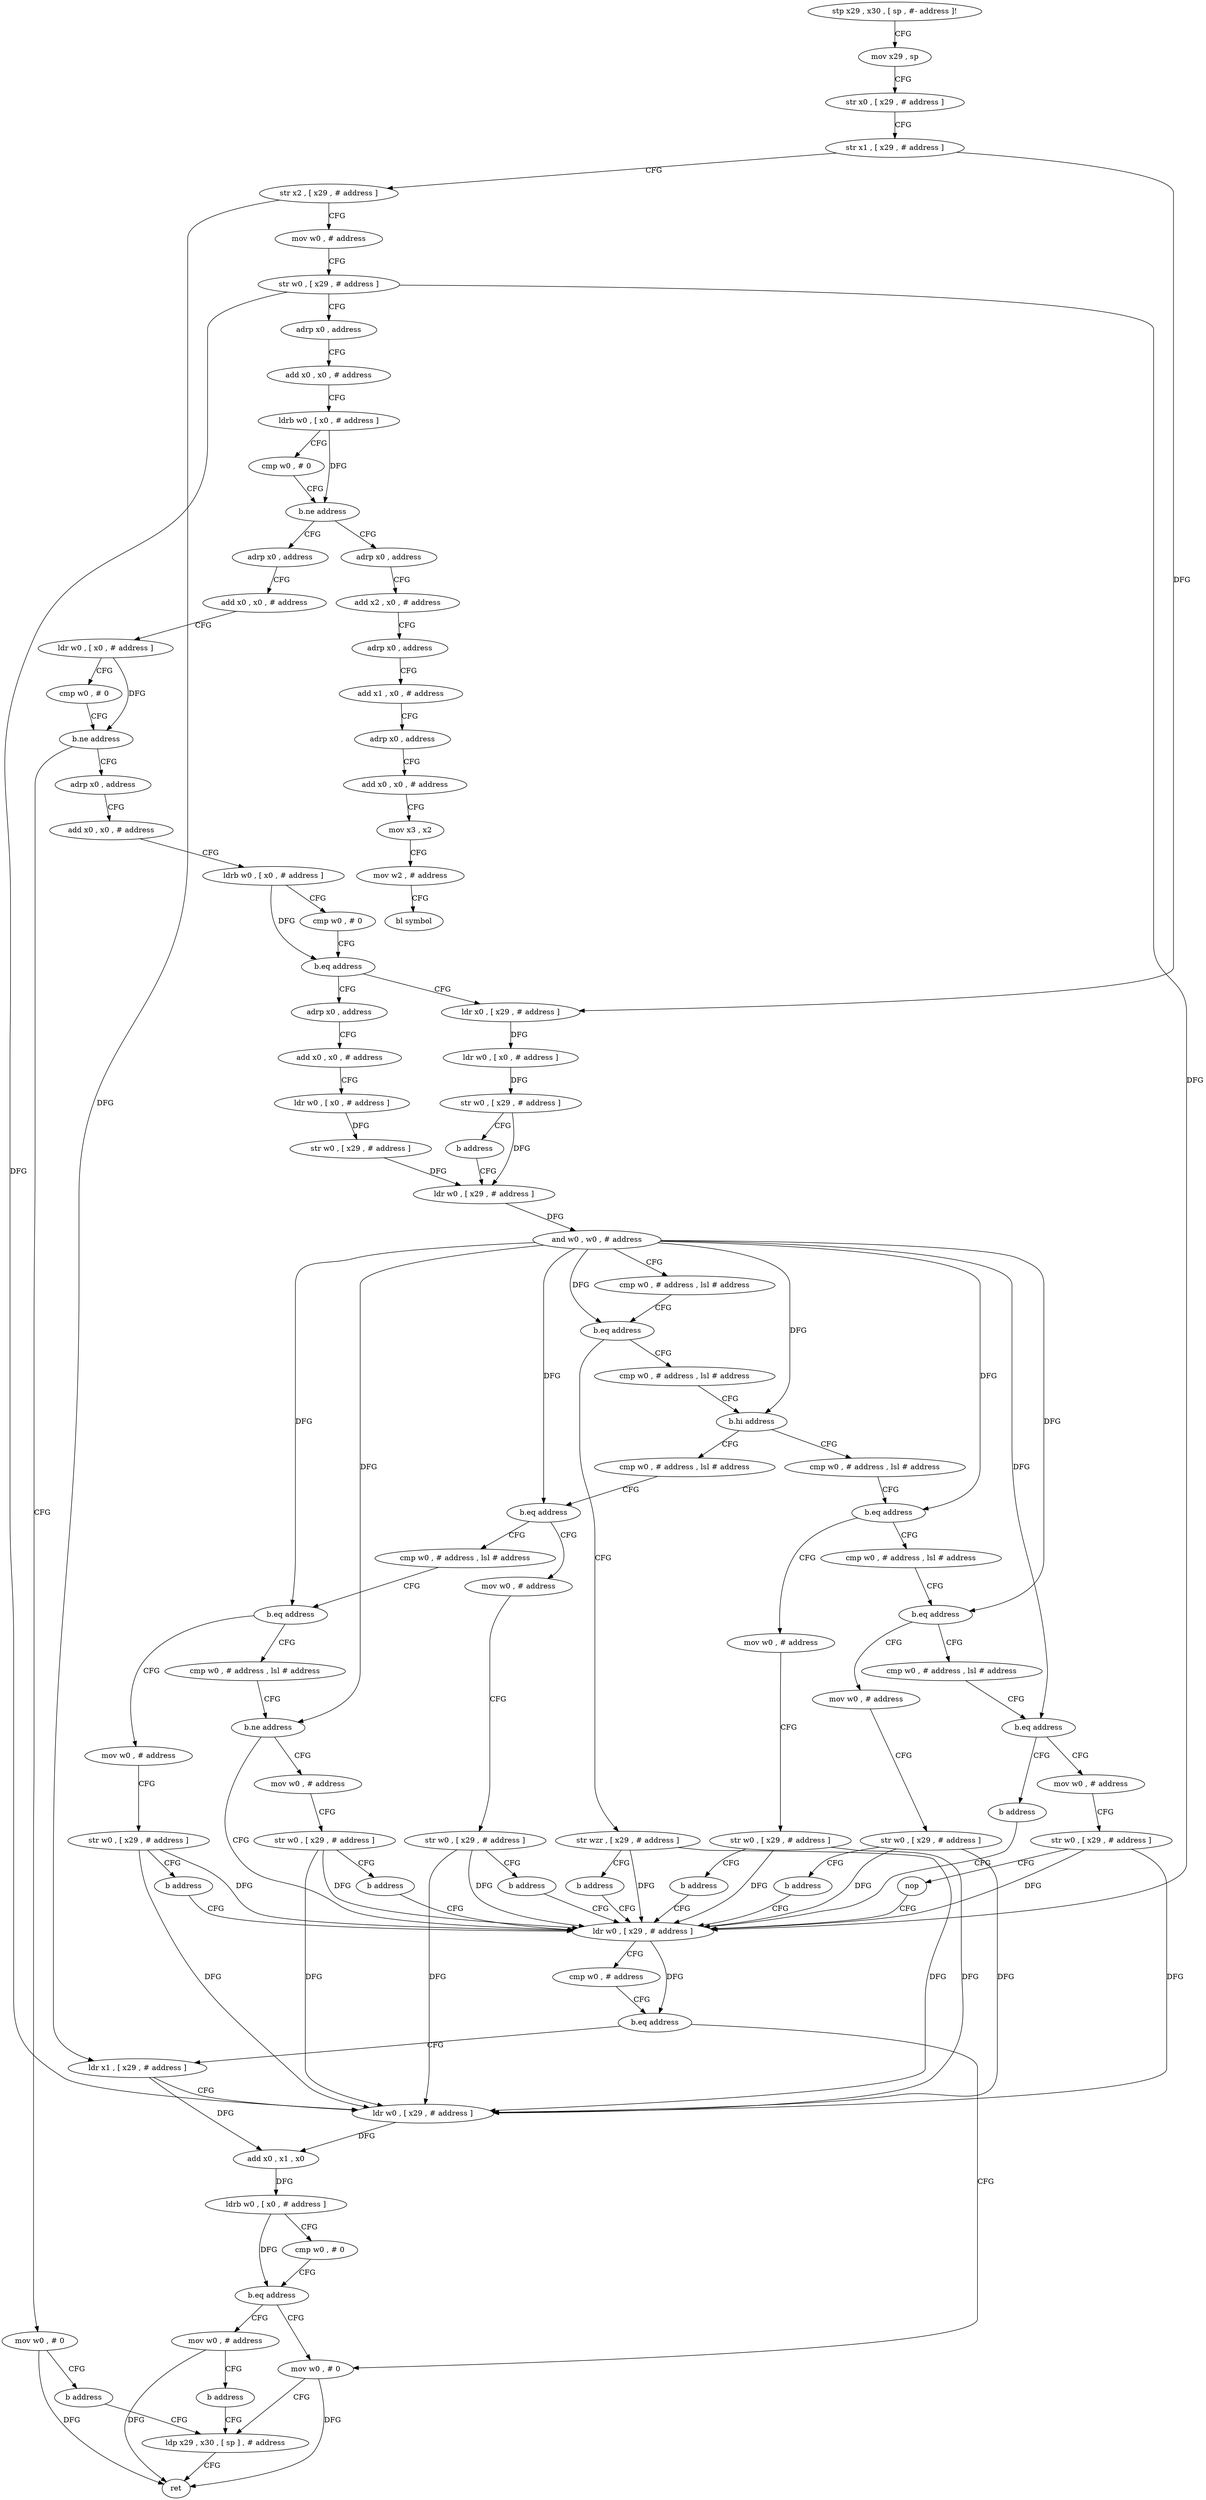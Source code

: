 digraph "func" {
"4221772" [label = "stp x29 , x30 , [ sp , #- address ]!" ]
"4221776" [label = "mov x29 , sp" ]
"4221780" [label = "str x0 , [ x29 , # address ]" ]
"4221784" [label = "str x1 , [ x29 , # address ]" ]
"4221788" [label = "str x2 , [ x29 , # address ]" ]
"4221792" [label = "mov w0 , # address" ]
"4221796" [label = "str w0 , [ x29 , # address ]" ]
"4221800" [label = "adrp x0 , address" ]
"4221804" [label = "add x0 , x0 , # address" ]
"4221808" [label = "ldrb w0 , [ x0 , # address ]" ]
"4221812" [label = "cmp w0 , # 0" ]
"4221816" [label = "b.ne address" ]
"4221856" [label = "adrp x0 , address" ]
"4221820" [label = "adrp x0 , address" ]
"4221860" [label = "add x0 , x0 , # address" ]
"4221864" [label = "ldr w0 , [ x0 , # address ]" ]
"4221868" [label = "cmp w0 , # 0" ]
"4221872" [label = "b.ne address" ]
"4221884" [label = "adrp x0 , address" ]
"4221876" [label = "mov w0 , # 0" ]
"4221824" [label = "add x2 , x0 , # address" ]
"4221828" [label = "adrp x0 , address" ]
"4221832" [label = "add x1 , x0 , # address" ]
"4221836" [label = "adrp x0 , address" ]
"4221840" [label = "add x0 , x0 , # address" ]
"4221844" [label = "mov x3 , x2" ]
"4221848" [label = "mov w2 , # address" ]
"4221852" [label = "bl symbol" ]
"4221888" [label = "add x0 , x0 , # address" ]
"4221892" [label = "ldrb w0 , [ x0 , # address ]" ]
"4221896" [label = "cmp w0 , # 0" ]
"4221900" [label = "b.eq address" ]
"4221920" [label = "adrp x0 , address" ]
"4221904" [label = "ldr x0 , [ x29 , # address ]" ]
"4221880" [label = "b address" ]
"4222140" [label = "ldp x29 , x30 , [ sp ] , # address" ]
"4221924" [label = "add x0 , x0 , # address" ]
"4221928" [label = "ldr w0 , [ x0 , # address ]" ]
"4221932" [label = "str w0 , [ x29 , # address ]" ]
"4221936" [label = "ldr w0 , [ x29 , # address ]" ]
"4221908" [label = "ldr w0 , [ x0 , # address ]" ]
"4221912" [label = "str w0 , [ x29 , # address ]" ]
"4221916" [label = "b address" ]
"4222144" [label = "ret" ]
"4222048" [label = "str wzr , [ x29 , # address ]" ]
"4222052" [label = "b address" ]
"4222092" [label = "ldr w0 , [ x29 , # address ]" ]
"4221952" [label = "cmp w0 , # address , lsl # address" ]
"4221956" [label = "b.hi address" ]
"4221988" [label = "cmp w0 , # address , lsl # address" ]
"4221960" [label = "cmp w0 , # address , lsl # address" ]
"4221940" [label = "and w0 , w0 , # address" ]
"4221944" [label = "cmp w0 , # address , lsl # address" ]
"4221948" [label = "b.eq address" ]
"4222096" [label = "cmp w0 , # address" ]
"4222100" [label = "b.eq address" ]
"4222136" [label = "mov w0 , # 0" ]
"4222104" [label = "ldr x1 , [ x29 , # address ]" ]
"4221992" [label = "b.eq address" ]
"4222036" [label = "mov w0 , # address" ]
"4221996" [label = "cmp w0 , # address , lsl # address" ]
"4221964" [label = "b.eq address" ]
"4222056" [label = "mov w0 , # address" ]
"4221968" [label = "cmp w0 , # address , lsl # address" ]
"4222108" [label = "ldr w0 , [ x29 , # address ]" ]
"4222112" [label = "add x0 , x1 , x0" ]
"4222116" [label = "ldrb w0 , [ x0 , # address ]" ]
"4222120" [label = "cmp w0 , # 0" ]
"4222124" [label = "b.eq address" ]
"4222128" [label = "mov w0 , # address" ]
"4222040" [label = "str w0 , [ x29 , # address ]" ]
"4222044" [label = "b address" ]
"4222000" [label = "b.eq address" ]
"4222068" [label = "mov w0 , # address" ]
"4222004" [label = "cmp w0 , # address , lsl # address" ]
"4222060" [label = "str w0 , [ x29 , # address ]" ]
"4222064" [label = "b address" ]
"4221972" [label = "b.eq address" ]
"4222024" [label = "mov w0 , # address" ]
"4221976" [label = "cmp w0 , # address , lsl # address" ]
"4222132" [label = "b address" ]
"4222072" [label = "str w0 , [ x29 , # address ]" ]
"4222076" [label = "b address" ]
"4222008" [label = "b.ne address" ]
"4222012" [label = "mov w0 , # address" ]
"4222028" [label = "str w0 , [ x29 , # address ]" ]
"4222032" [label = "b address" ]
"4221980" [label = "b.eq address" ]
"4222080" [label = "mov w0 , # address" ]
"4221984" [label = "b address" ]
"4222016" [label = "str w0 , [ x29 , # address ]" ]
"4222020" [label = "b address" ]
"4222084" [label = "str w0 , [ x29 , # address ]" ]
"4222088" [label = "nop" ]
"4221772" -> "4221776" [ label = "CFG" ]
"4221776" -> "4221780" [ label = "CFG" ]
"4221780" -> "4221784" [ label = "CFG" ]
"4221784" -> "4221788" [ label = "CFG" ]
"4221784" -> "4221904" [ label = "DFG" ]
"4221788" -> "4221792" [ label = "CFG" ]
"4221788" -> "4222104" [ label = "DFG" ]
"4221792" -> "4221796" [ label = "CFG" ]
"4221796" -> "4221800" [ label = "CFG" ]
"4221796" -> "4222092" [ label = "DFG" ]
"4221796" -> "4222108" [ label = "DFG" ]
"4221800" -> "4221804" [ label = "CFG" ]
"4221804" -> "4221808" [ label = "CFG" ]
"4221808" -> "4221812" [ label = "CFG" ]
"4221808" -> "4221816" [ label = "DFG" ]
"4221812" -> "4221816" [ label = "CFG" ]
"4221816" -> "4221856" [ label = "CFG" ]
"4221816" -> "4221820" [ label = "CFG" ]
"4221856" -> "4221860" [ label = "CFG" ]
"4221820" -> "4221824" [ label = "CFG" ]
"4221860" -> "4221864" [ label = "CFG" ]
"4221864" -> "4221868" [ label = "CFG" ]
"4221864" -> "4221872" [ label = "DFG" ]
"4221868" -> "4221872" [ label = "CFG" ]
"4221872" -> "4221884" [ label = "CFG" ]
"4221872" -> "4221876" [ label = "CFG" ]
"4221884" -> "4221888" [ label = "CFG" ]
"4221876" -> "4221880" [ label = "CFG" ]
"4221876" -> "4222144" [ label = "DFG" ]
"4221824" -> "4221828" [ label = "CFG" ]
"4221828" -> "4221832" [ label = "CFG" ]
"4221832" -> "4221836" [ label = "CFG" ]
"4221836" -> "4221840" [ label = "CFG" ]
"4221840" -> "4221844" [ label = "CFG" ]
"4221844" -> "4221848" [ label = "CFG" ]
"4221848" -> "4221852" [ label = "CFG" ]
"4221888" -> "4221892" [ label = "CFG" ]
"4221892" -> "4221896" [ label = "CFG" ]
"4221892" -> "4221900" [ label = "DFG" ]
"4221896" -> "4221900" [ label = "CFG" ]
"4221900" -> "4221920" [ label = "CFG" ]
"4221900" -> "4221904" [ label = "CFG" ]
"4221920" -> "4221924" [ label = "CFG" ]
"4221904" -> "4221908" [ label = "DFG" ]
"4221880" -> "4222140" [ label = "CFG" ]
"4222140" -> "4222144" [ label = "CFG" ]
"4221924" -> "4221928" [ label = "CFG" ]
"4221928" -> "4221932" [ label = "DFG" ]
"4221932" -> "4221936" [ label = "DFG" ]
"4221936" -> "4221940" [ label = "DFG" ]
"4221908" -> "4221912" [ label = "DFG" ]
"4221912" -> "4221916" [ label = "CFG" ]
"4221912" -> "4221936" [ label = "DFG" ]
"4221916" -> "4221936" [ label = "CFG" ]
"4222048" -> "4222052" [ label = "CFG" ]
"4222048" -> "4222092" [ label = "DFG" ]
"4222048" -> "4222108" [ label = "DFG" ]
"4222052" -> "4222092" [ label = "CFG" ]
"4222092" -> "4222096" [ label = "CFG" ]
"4222092" -> "4222100" [ label = "DFG" ]
"4221952" -> "4221956" [ label = "CFG" ]
"4221956" -> "4221988" [ label = "CFG" ]
"4221956" -> "4221960" [ label = "CFG" ]
"4221988" -> "4221992" [ label = "CFG" ]
"4221960" -> "4221964" [ label = "CFG" ]
"4221940" -> "4221944" [ label = "CFG" ]
"4221940" -> "4221948" [ label = "DFG" ]
"4221940" -> "4221956" [ label = "DFG" ]
"4221940" -> "4221992" [ label = "DFG" ]
"4221940" -> "4221964" [ label = "DFG" ]
"4221940" -> "4222000" [ label = "DFG" ]
"4221940" -> "4221972" [ label = "DFG" ]
"4221940" -> "4222008" [ label = "DFG" ]
"4221940" -> "4221980" [ label = "DFG" ]
"4221944" -> "4221948" [ label = "CFG" ]
"4221948" -> "4222048" [ label = "CFG" ]
"4221948" -> "4221952" [ label = "CFG" ]
"4222096" -> "4222100" [ label = "CFG" ]
"4222100" -> "4222136" [ label = "CFG" ]
"4222100" -> "4222104" [ label = "CFG" ]
"4222136" -> "4222140" [ label = "CFG" ]
"4222136" -> "4222144" [ label = "DFG" ]
"4222104" -> "4222108" [ label = "CFG" ]
"4222104" -> "4222112" [ label = "DFG" ]
"4221992" -> "4222036" [ label = "CFG" ]
"4221992" -> "4221996" [ label = "CFG" ]
"4222036" -> "4222040" [ label = "CFG" ]
"4221996" -> "4222000" [ label = "CFG" ]
"4221964" -> "4222056" [ label = "CFG" ]
"4221964" -> "4221968" [ label = "CFG" ]
"4222056" -> "4222060" [ label = "CFG" ]
"4221968" -> "4221972" [ label = "CFG" ]
"4222108" -> "4222112" [ label = "DFG" ]
"4222112" -> "4222116" [ label = "DFG" ]
"4222116" -> "4222120" [ label = "CFG" ]
"4222116" -> "4222124" [ label = "DFG" ]
"4222120" -> "4222124" [ label = "CFG" ]
"4222124" -> "4222136" [ label = "CFG" ]
"4222124" -> "4222128" [ label = "CFG" ]
"4222128" -> "4222132" [ label = "CFG" ]
"4222128" -> "4222144" [ label = "DFG" ]
"4222040" -> "4222044" [ label = "CFG" ]
"4222040" -> "4222092" [ label = "DFG" ]
"4222040" -> "4222108" [ label = "DFG" ]
"4222044" -> "4222092" [ label = "CFG" ]
"4222000" -> "4222068" [ label = "CFG" ]
"4222000" -> "4222004" [ label = "CFG" ]
"4222068" -> "4222072" [ label = "CFG" ]
"4222004" -> "4222008" [ label = "CFG" ]
"4222060" -> "4222064" [ label = "CFG" ]
"4222060" -> "4222092" [ label = "DFG" ]
"4222060" -> "4222108" [ label = "DFG" ]
"4222064" -> "4222092" [ label = "CFG" ]
"4221972" -> "4222024" [ label = "CFG" ]
"4221972" -> "4221976" [ label = "CFG" ]
"4222024" -> "4222028" [ label = "CFG" ]
"4221976" -> "4221980" [ label = "CFG" ]
"4222132" -> "4222140" [ label = "CFG" ]
"4222072" -> "4222076" [ label = "CFG" ]
"4222072" -> "4222092" [ label = "DFG" ]
"4222072" -> "4222108" [ label = "DFG" ]
"4222076" -> "4222092" [ label = "CFG" ]
"4222008" -> "4222092" [ label = "CFG" ]
"4222008" -> "4222012" [ label = "CFG" ]
"4222012" -> "4222016" [ label = "CFG" ]
"4222028" -> "4222032" [ label = "CFG" ]
"4222028" -> "4222092" [ label = "DFG" ]
"4222028" -> "4222108" [ label = "DFG" ]
"4222032" -> "4222092" [ label = "CFG" ]
"4221980" -> "4222080" [ label = "CFG" ]
"4221980" -> "4221984" [ label = "CFG" ]
"4222080" -> "4222084" [ label = "CFG" ]
"4221984" -> "4222092" [ label = "CFG" ]
"4222016" -> "4222020" [ label = "CFG" ]
"4222016" -> "4222092" [ label = "DFG" ]
"4222016" -> "4222108" [ label = "DFG" ]
"4222020" -> "4222092" [ label = "CFG" ]
"4222084" -> "4222088" [ label = "CFG" ]
"4222084" -> "4222092" [ label = "DFG" ]
"4222084" -> "4222108" [ label = "DFG" ]
"4222088" -> "4222092" [ label = "CFG" ]
}
